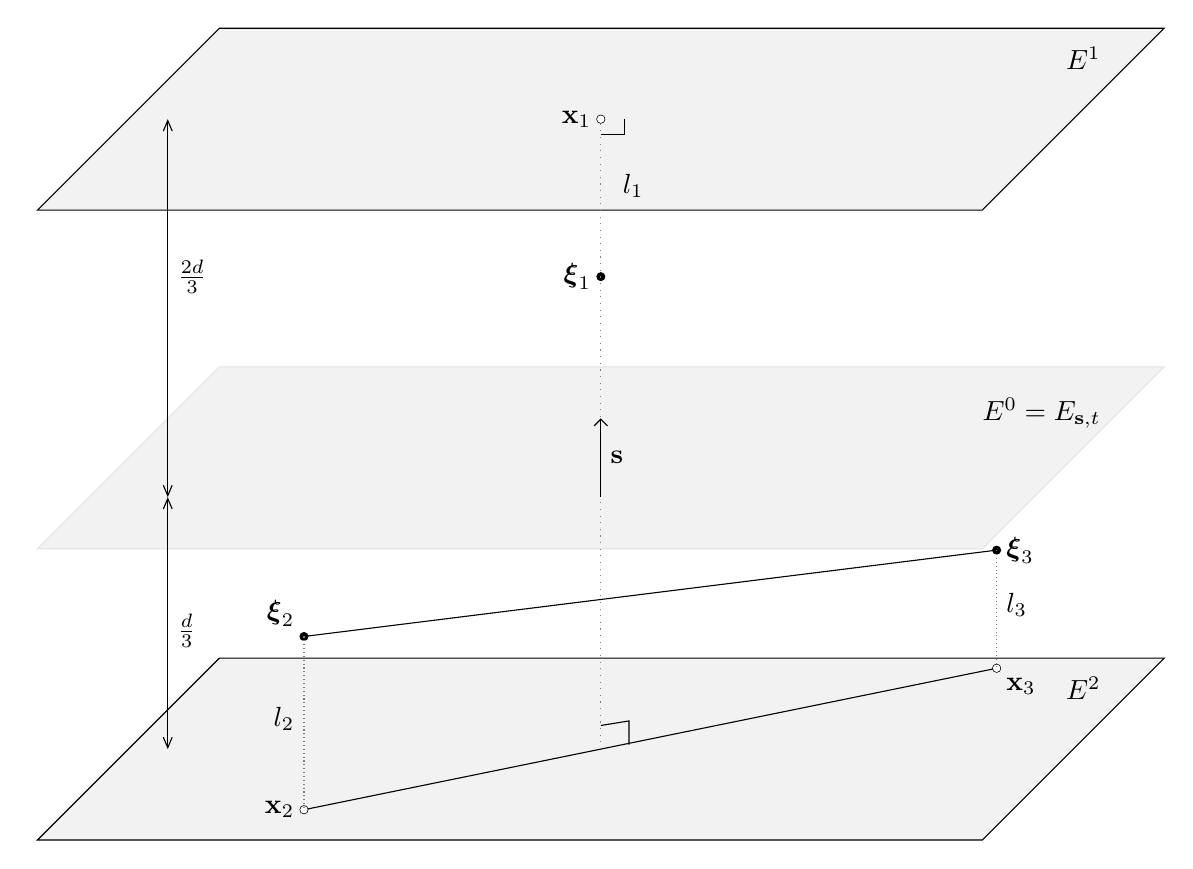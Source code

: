 % -*- root: ../../mainThesis.tex -*-

\usetikzlibrary{arrows}
\begin{tikzpicture}[scale=1]

    % \foreach \y in {0,1} {
    %     \foreach \x in {0,1,2,3} {
    %         \draw [] (\x,\y,0) to (\x,\y+1,0) to (\x+1,\y+1,0) to (\x+1,\y,0) to (\x,\y,0) to cycle;
    %     }
    % }

    % \foreach \y in {0,1} {
    %     \foreach \x in {0,1,2} {
    %         \draw [densely dotted,gray] (\x,\y+1,-1) to (\x,\y,-1) to (\x+1,\y,-1) to (\x+1,\y+1,-1);
    %         \draw [densely dotted,gray] (\x,\y+1,-2) to (\x,\y,-2) to (\x+1,\y,-2) to (\x+1,\y+1,-2);
    %         \draw [densely dotted,gray] (\x,\y+1,-3) to (\x,\y,-3) to (\x+1,\y,-3) to (\x+1,\y+1,-3);
    %     }
    %     \draw [densely dotted, gray] (3,\y,-1) to (4,\y,-1);
    %     \draw [densely dotted, gray] (3,\y,-2) to (4,\y,-2);
    %     \draw [densely dotted, gray] (3,\y,-3) to (4,\y,-3);
    % }

    % \foreach \x in {0,1,2,3} {
    %     \draw [] (\x,2,0) to (\x,2,-3);
    %     \draw [densely dotted,gray] (\x,1,0) to (\x,1,-3);
    %     \draw [densely dotted,gray] (\x,0,0) to (\x,0,-3);
    % }

    % \foreach \z in {-1,-2, -3} {
    %     \draw [] (0,2,\z) to (4,2,\z);
    %     \draw [] (4,2,\z) to (4,0,\z);
    % }

    % DRAW PLANES E1 and E2 in which solution lies
    % AND SHOW DISTANCE BETWEEN PLANES
    
    \filldraw[
        draw=black,%
        fill=gray!10,%
    ]          (-6,-3,-3)
            -- (-6,-3, 3)
            -- ( 6,-3, 3)
            -- ( 6,-3,-3)
            -- cycle;
    \node [left] at (5.7,-3,-2) {$E^2$};

    \filldraw[
        draw=black,%
        fill=gray!10,%
    ]          (-6,5,-3)
            -- (-6,5, 3)
            -- ( 6,5, 3)
            -- ( 6,5,-3)
            -- cycle;
    \node [left] at (5.7,5,-2) {$E^1$};

    \filldraw[
        draw=black!10,%
        fill=gray!10,%
    ]          (-6,0.7,-3)
            -- (-6,0.7, 3)
            -- ( 6,0.7, 3)
            -- ( 6,0.7,-3)
            -- cycle;
    \node [left] at (5.7,0.5,-2) {$E^0 = E_{\textbf{s},t}$};

    %\draw [->] (-5.5 ,-3 ,0) to (-5.5, 5, 0) node [anchor=north west] {\textbf{s}};
    \draw [angle 45-angle 45] (-5.5,-3,0) to (-5.5, 0.2, 0);
    \draw [angle 45-angle 45] (-5.5,0.2,0) to (-5.5, 5, 0);
    \node [right] at (-5.5, 3, 0) {$\frac{2d}{3}$};
    \node [right] at (-5.5, -1.5, 0) {$\frac{d}{3}$};

    % INITIAL COORDINATES SAVED
    \coordinate (ksi_1) at (0,3,0);
    \coordinate (ksi_2) at (3,2,1);
    \coordinate (ksi_3) at (-3,-0.8,2);
    \coordinate (ksi_4) at (4,-1.5,-8/3);
    \node [left] at (ksi_1) {$\boldsymbol{\xi}_1$};
    \draw [black] (ksi_3) to (ksi_4);
    \node [anchor=south east] at (ksi_3) {$\boldsymbol{\xi}_2$};
    \node [right] at (ksi_4) {$\boldsymbol{\xi}_3$};

    % SOLUTION COORDINATES
    \coordinate (x_1) at (0,5,0);
    \coordinate (x_2) at (3,5,1);
    \coordinate (x_3) at (-3,-3,2);
    \coordinate (x_4) at (4,-3,-8/3);
    \node [left] at (x_1) {$\textbf{x}_1$};

    \node [left] at (x_3) {$\textbf{x}_2$};
    \node [anchor = north west] at (x_4) {$\textbf{x}_3$};   

    \draw [black] (x_3) to (x_4);

    \draw [fill] (ksi_1) circle [radius=0.05];
    \draw [fill] (ksi_3) circle [radius=0.05];
    \draw [fill] (ksi_4) circle [radius=0.05];
    \draw [fill] (x_1) circle [radius=0.05];
    \draw [fill,white] (x_1) circle [radius=0.04];
    \draw [fill] (x_4) circle [radius=0.05];
    \draw [fill,white] (x_4) circle [radius=0.04];
    \draw [fill] (x_3) circle [radius=0.05];
    \draw [fill,white] (x_3) circle [radius=0.04];


    \draw [dotted, gray] (0,-3,0) to (0,5,0);
    % DRAW RIGHT ANGLES ON PLANES
    \draw [black] (0,-2.7,0) to (0.3,-2.7,-0.15) to (0.3,-3,-0.15);
    \draw [black] (0,4.8,0) to (0.3,4.8,0) to (0.3,5,0);

    % SOLUTION VECTOR S
    \draw [-angle 90] (0,0.2,0) to node [anchor=west] {\textbf{s}} (0,1.2,0) ;


    % DRAW l_i line segments from initial points to solutions

    \draw [densely dotted, gray] (ksi_3) to (x_3);
    \draw [densely dotted, gray] (ksi_4) to (x_4);
    %\draw [fill] (x_1) circle [radius=0.05];
    %\draw [fill] (x_2) circle [radius=0.05];

    \node [right] at (-0.1,3.9,-0.666) {$l_1$};

    \node [left] at (-3,-1.85,2) {$l_2$};
    \node [right] at (4,-2.2,-8/3) {$l_3$};
    %\draw [fill] (19/13, 6,0.2+1.9/13) circle [radius=0.05];


    % \draw [] (4,2,0) to (4,2,-3);
    % \draw [] (4,1,0) to (4,1,-3);
    % \draw [green] (4,0,0) to (4,0,-3);
    % \draw [red] (0.5,0.5,-0.5) to (3.5,2,-1.5);

    % % Sizes
    % \draw [|-|] (3.0,-0.1, 0.0) to node [anchor=north] {\footnotesize $\Delta x$} (4,-.1,0);
    % \draw [|-|] (4.1, 0.0, 0.0) to node [anchor=west]  {\footnotesize $\Delta y$} (4.1,0,-1);
    % \draw [|-|] (4.1, 0.0,-3.0) to node [anchor=west]  {\footnotesize $\Delta z$} (4.1,1,-3);

    % % Axis
    % \draw [->] (-1,0,.5) to (-.5,0,.5) node [anchor=west]       {\footnotesize$x$};
    % \draw [->] (-1,0,.5) to (-1,.5,.5) node [anchor=south]      {\footnotesize$z$};
    % \draw [->] (-1,0,.5) to (-1,0,0)   node [anchor=south west] {\footnotesize$y$};

    % % Properties
    % \draw [fill=lightgray,opacity=.5] (-10,0,0) to (10,4,0);
    % \draw [fill=lightgray,opacity=.5] (0,1,0) to (0,1,-1) to (1,1,-1) to (1,1,0) to (0,1,0) to cycle;
    % \draw [fill=lightgray,opacity=.5] (1,0,0) to (1,0,-1) to (1,1,-1) to (1,1,0) to (1,0,0) to cycle;
    % \draw [fill=lightgray,opacity=.5] (0,0,0) to (0,0,-1) to (0,1,-1) to (0,1,0) to (0,0,0) to cycle;
    % \draw [fill=lightgray,opacity=.5] (0,0,-1) to (1,0,-1) to (1,1,-1) to (0,1,-1) to (0,0,-1) to cycle;
    % \node [align=center] at (.5,.5,0) {\footnotesize$\phi_{1,1,1}$
    %                                  \\\footnotesize$k_{1,1,1}$
    %                                  \\\footnotesize$S_{1,1,1}$};

    % \draw [fill=lightgray,opacity=.5] (1,0,0) rectangle (2,1,0);
    % \draw [fill=lightgray,opacity=.5] (1,1,0) to (1,1,-1) to (2,1,-1) to (2,1,0) to (1,1,0) to cycle;
    % \draw [fill=lightgray,opacity=.5] (2,0,0) to (2,0,-1) to (2,1,-1) to (2,1,0) to (2,0,0) to cycle;
    % \draw [fill=lightgray,opacity=.5] (1,0,-1) to (2,0,-1) to (2,1,-1) to (1,1,-1) to (1,0,-1) to cycle;
    % \node [align=center] at (1.5,.5,0) {\footnotesize$\phi_{2,1,1}$
    %                                  \\\footnotesize$k_{2,1,1}$
    %                                  \\\footnotesize$S_{2,1,1}$};



\end{tikzpicture}